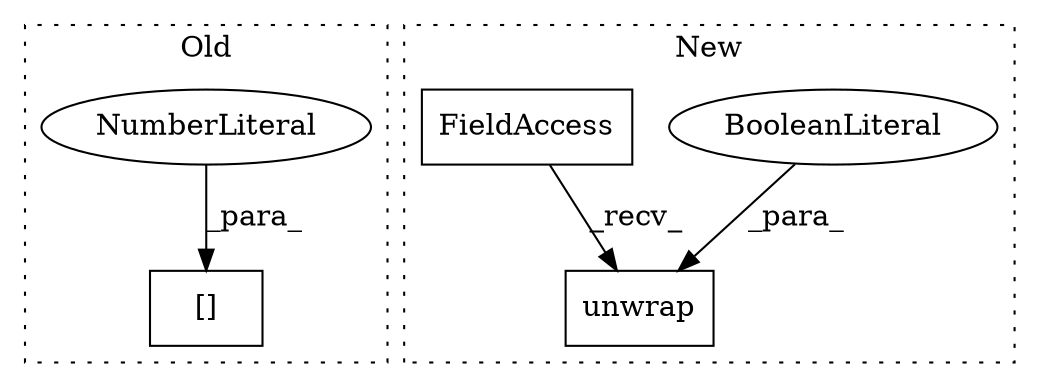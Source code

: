 digraph G {
subgraph cluster0 {
1 [label="[]" a="2" s="34066,34084" l="17,1" shape="box"];
5 [label="NumberLiteral" a="34" s="34083" l="1" shape="ellipse"];
label = "Old";
style="dotted";
}
subgraph cluster1 {
2 [label="unwrap" a="32" s="34382,34410" l="7,1" shape="box"];
3 [label="BooleanLiteral" a="9" s="34406" l="4" shape="ellipse"];
4 [label="FieldAccess" a="22" s="34364" l="5" shape="box"];
label = "New";
style="dotted";
}
3 -> 2 [label="_para_"];
4 -> 2 [label="_recv_"];
5 -> 1 [label="_para_"];
}